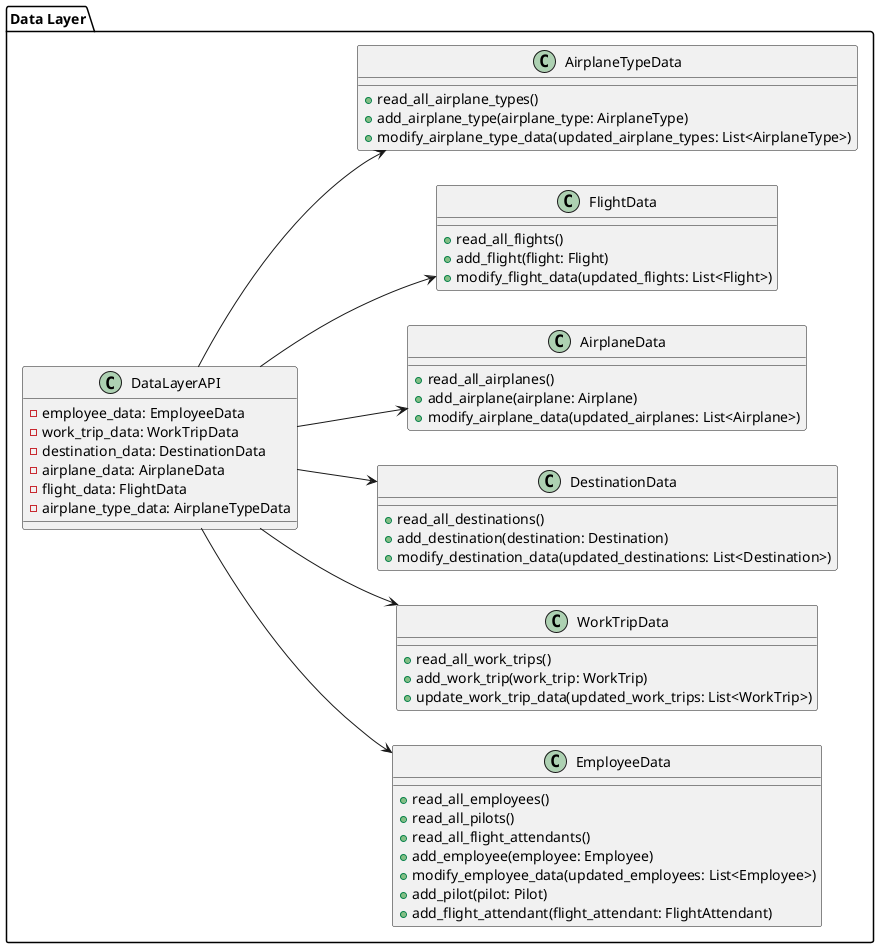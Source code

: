 @startuml
left to right direction


package "Data Layer" {
    class DataLayerAPI {
        - employee_data: EmployeeData
        - work_trip_data: WorkTripData
        - destination_data: DestinationData
        - airplane_data: AirplaneData
        - flight_data: FlightData
        - airplane_type_data: AirplaneTypeData
    }

    class EmployeeData {
        + read_all_employees()
        + read_all_pilots()
        + read_all_flight_attendants()
        + add_employee(employee: Employee)
        + modify_employee_data(updated_employees: List<Employee>)
        + add_pilot(pilot: Pilot)
        + add_flight_attendant(flight_attendant: FlightAttendant)
    }

    class WorkTripData {
        + read_all_work_trips()
        + add_work_trip(work_trip: WorkTrip)
        + update_work_trip_data(updated_work_trips: List<WorkTrip>)
    }

    class DestinationData {
        + read_all_destinations()
        + add_destination(destination: Destination)
        + modify_destination_data(updated_destinations: List<Destination>)
    }

    class AirplaneData {
        + read_all_airplanes()
        + add_airplane(airplane: Airplane)
        + modify_airplane_data(updated_airplanes: List<Airplane>)
    }

    class FlightData {
        + read_all_flights()
        + add_flight(flight: Flight)
        + modify_flight_data(updated_flights: List<Flight>)
    }

    class AirplaneTypeData {
        + read_all_airplane_types()
        + add_airplane_type(airplane_type: AirplaneType)
        + modify_airplane_type_data(updated_airplane_types: List<AirplaneType>)
    }

    DataLayerAPI --> EmployeeData
    DataLayerAPI --> WorkTripData
    DataLayerAPI --> DestinationData
    DataLayerAPI --> AirplaneData
    DataLayerAPI --> FlightData
    DataLayerAPI --> AirplaneTypeData
}

@enduml